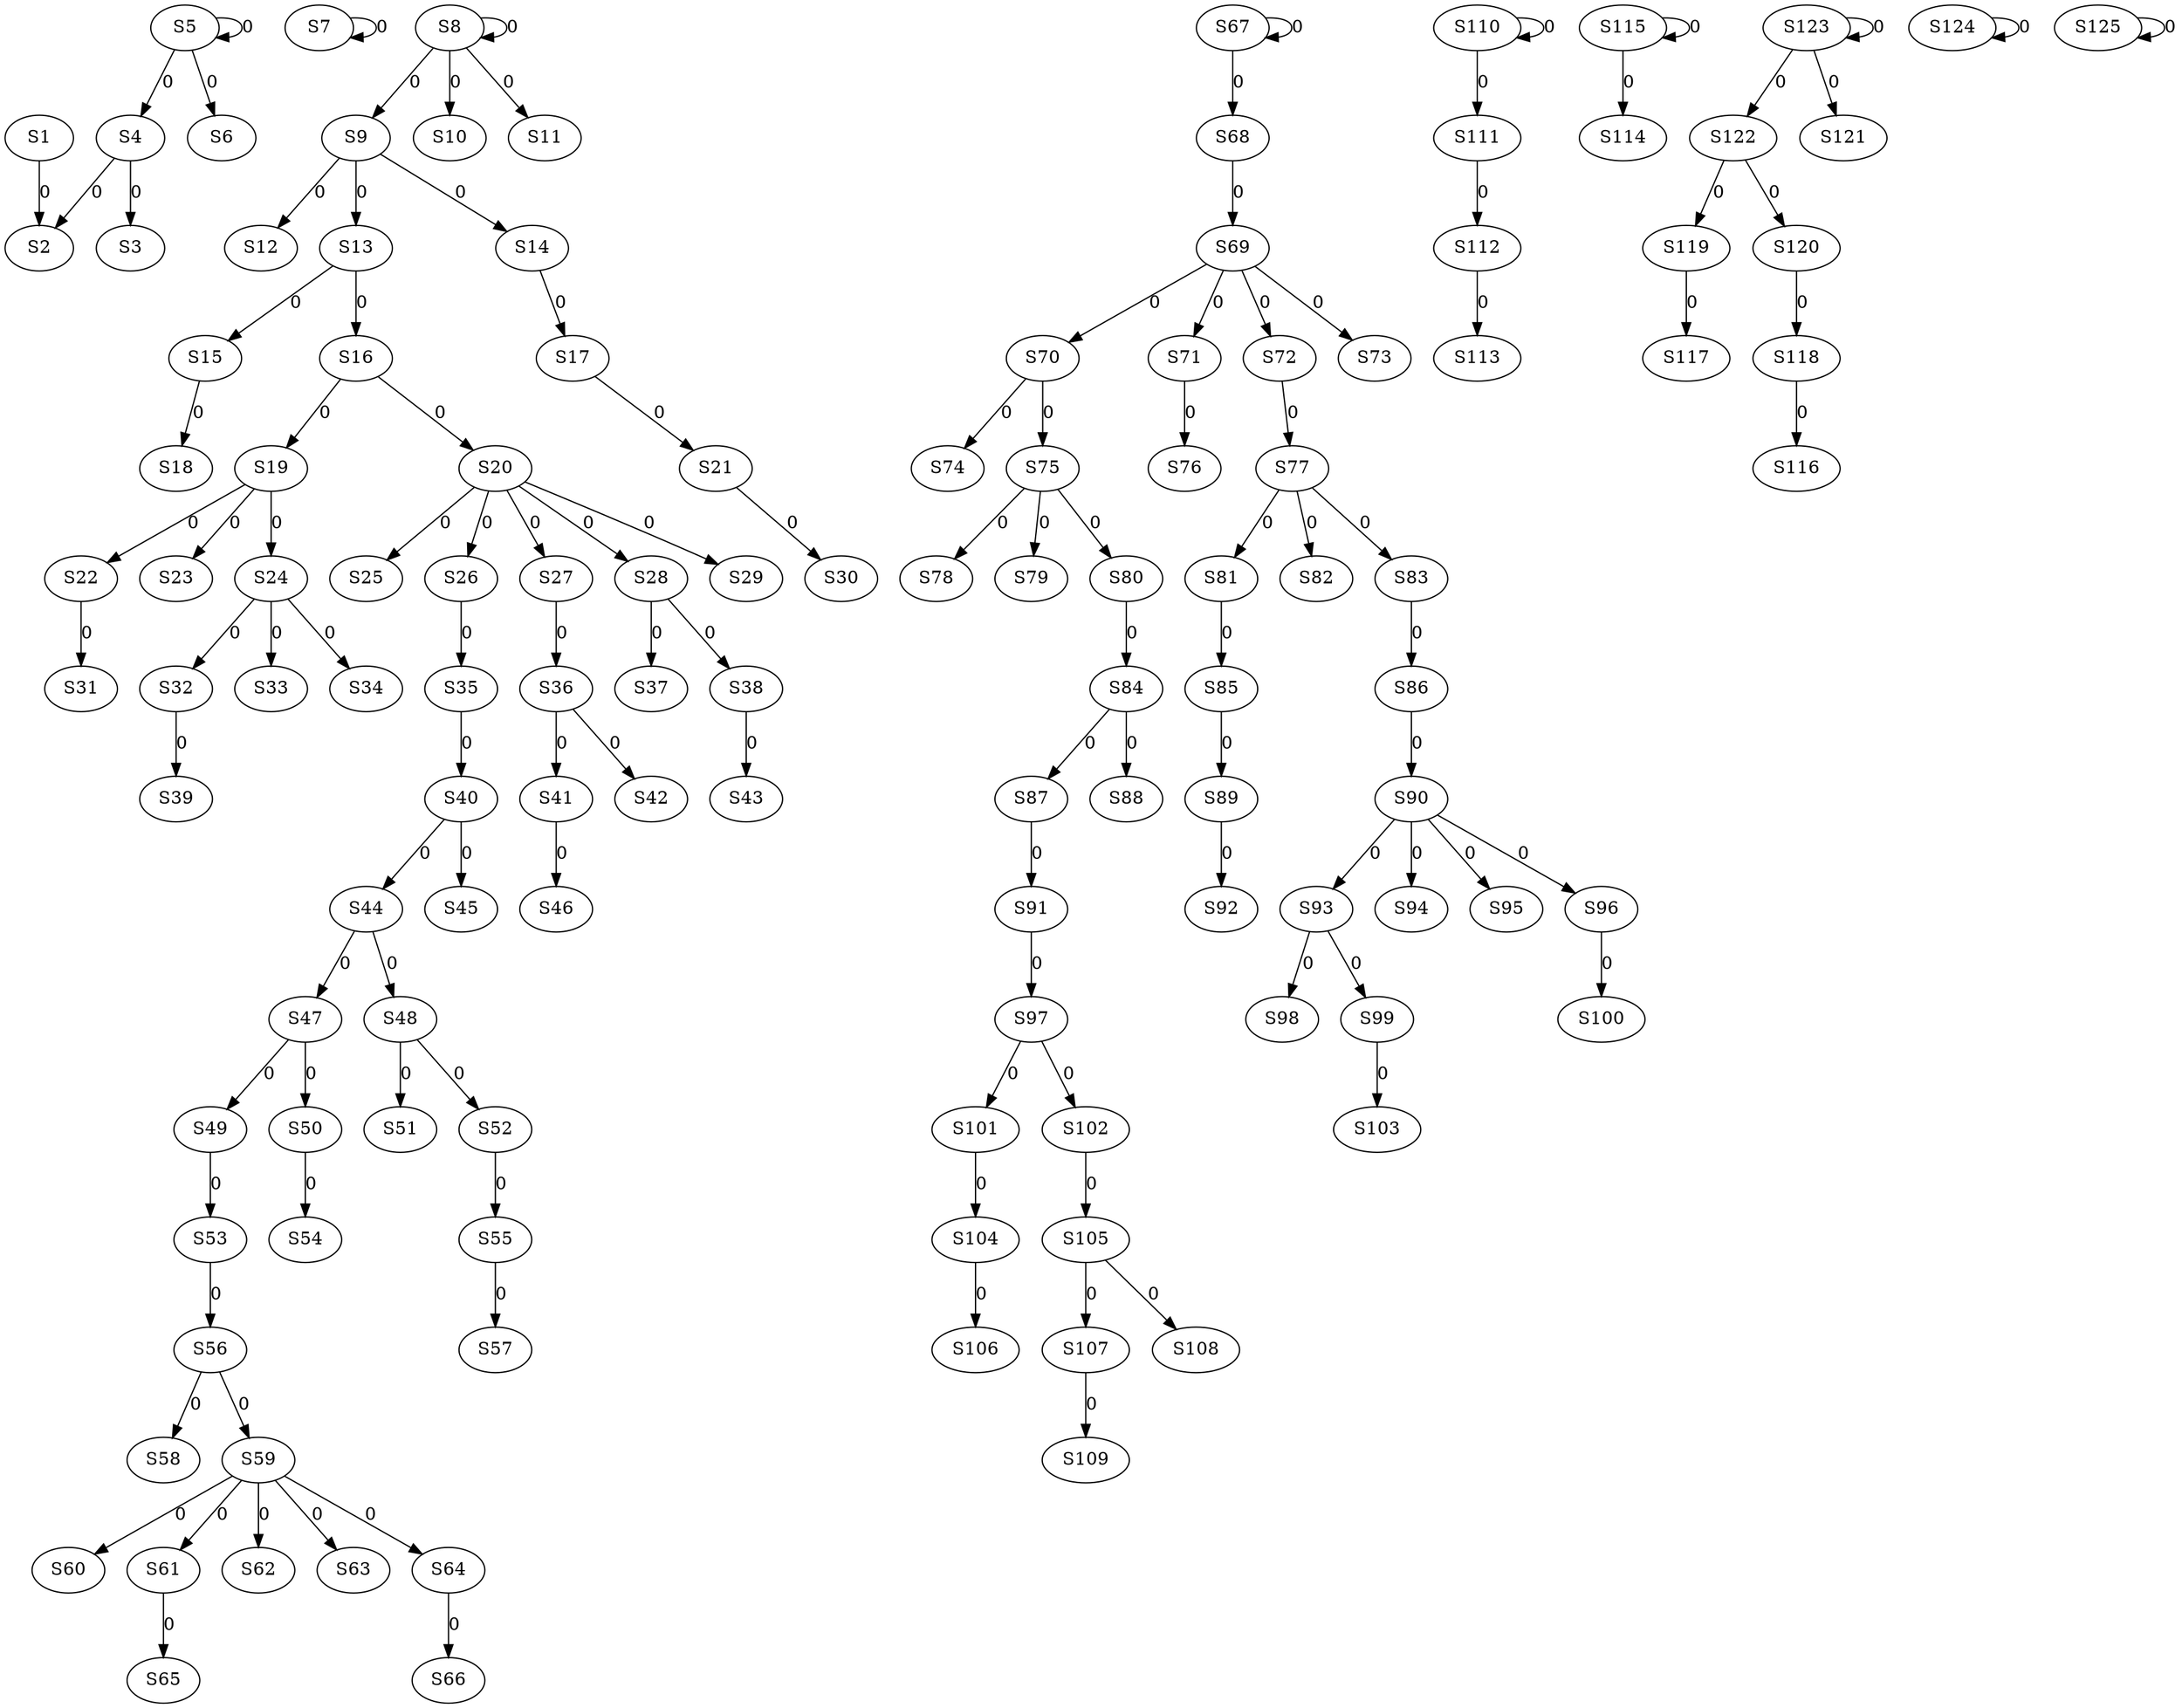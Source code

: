 strict digraph {
	S1 -> S2 [ label = 0 ];
	S4 -> S3 [ label = 0 ];
	S5 -> S4 [ label = 0 ];
	S5 -> S5 [ label = 0 ];
	S5 -> S6 [ label = 0 ];
	S7 -> S7 [ label = 0 ];
	S8 -> S8 [ label = 0 ];
	S8 -> S9 [ label = 0 ];
	S8 -> S10 [ label = 0 ];
	S8 -> S11 [ label = 0 ];
	S9 -> S12 [ label = 0 ];
	S9 -> S13 [ label = 0 ];
	S9 -> S14 [ label = 0 ];
	S13 -> S15 [ label = 0 ];
	S13 -> S16 [ label = 0 ];
	S14 -> S17 [ label = 0 ];
	S15 -> S18 [ label = 0 ];
	S16 -> S19 [ label = 0 ];
	S16 -> S20 [ label = 0 ];
	S17 -> S21 [ label = 0 ];
	S19 -> S22 [ label = 0 ];
	S19 -> S23 [ label = 0 ];
	S19 -> S24 [ label = 0 ];
	S20 -> S25 [ label = 0 ];
	S20 -> S26 [ label = 0 ];
	S20 -> S27 [ label = 0 ];
	S20 -> S28 [ label = 0 ];
	S20 -> S29 [ label = 0 ];
	S21 -> S30 [ label = 0 ];
	S22 -> S31 [ label = 0 ];
	S24 -> S32 [ label = 0 ];
	S24 -> S33 [ label = 0 ];
	S24 -> S34 [ label = 0 ];
	S26 -> S35 [ label = 0 ];
	S27 -> S36 [ label = 0 ];
	S28 -> S37 [ label = 0 ];
	S28 -> S38 [ label = 0 ];
	S32 -> S39 [ label = 0 ];
	S35 -> S40 [ label = 0 ];
	S36 -> S41 [ label = 0 ];
	S36 -> S42 [ label = 0 ];
	S38 -> S43 [ label = 0 ];
	S40 -> S44 [ label = 0 ];
	S40 -> S45 [ label = 0 ];
	S41 -> S46 [ label = 0 ];
	S44 -> S47 [ label = 0 ];
	S44 -> S48 [ label = 0 ];
	S47 -> S49 [ label = 0 ];
	S47 -> S50 [ label = 0 ];
	S48 -> S51 [ label = 0 ];
	S48 -> S52 [ label = 0 ];
	S49 -> S53 [ label = 0 ];
	S50 -> S54 [ label = 0 ];
	S52 -> S55 [ label = 0 ];
	S53 -> S56 [ label = 0 ];
	S55 -> S57 [ label = 0 ];
	S56 -> S58 [ label = 0 ];
	S56 -> S59 [ label = 0 ];
	S59 -> S60 [ label = 0 ];
	S59 -> S61 [ label = 0 ];
	S59 -> S62 [ label = 0 ];
	S59 -> S63 [ label = 0 ];
	S59 -> S64 [ label = 0 ];
	S61 -> S65 [ label = 0 ];
	S64 -> S66 [ label = 0 ];
	S67 -> S67 [ label = 0 ];
	S67 -> S68 [ label = 0 ];
	S68 -> S69 [ label = 0 ];
	S69 -> S70 [ label = 0 ];
	S69 -> S71 [ label = 0 ];
	S69 -> S72 [ label = 0 ];
	S69 -> S73 [ label = 0 ];
	S70 -> S74 [ label = 0 ];
	S70 -> S75 [ label = 0 ];
	S71 -> S76 [ label = 0 ];
	S72 -> S77 [ label = 0 ];
	S75 -> S78 [ label = 0 ];
	S75 -> S79 [ label = 0 ];
	S75 -> S80 [ label = 0 ];
	S77 -> S81 [ label = 0 ];
	S77 -> S82 [ label = 0 ];
	S77 -> S83 [ label = 0 ];
	S80 -> S84 [ label = 0 ];
	S81 -> S85 [ label = 0 ];
	S83 -> S86 [ label = 0 ];
	S84 -> S87 [ label = 0 ];
	S84 -> S88 [ label = 0 ];
	S85 -> S89 [ label = 0 ];
	S86 -> S90 [ label = 0 ];
	S87 -> S91 [ label = 0 ];
	S89 -> S92 [ label = 0 ];
	S90 -> S93 [ label = 0 ];
	S90 -> S94 [ label = 0 ];
	S90 -> S95 [ label = 0 ];
	S90 -> S96 [ label = 0 ];
	S91 -> S97 [ label = 0 ];
	S93 -> S98 [ label = 0 ];
	S93 -> S99 [ label = 0 ];
	S96 -> S100 [ label = 0 ];
	S97 -> S101 [ label = 0 ];
	S97 -> S102 [ label = 0 ];
	S99 -> S103 [ label = 0 ];
	S101 -> S104 [ label = 0 ];
	S102 -> S105 [ label = 0 ];
	S104 -> S106 [ label = 0 ];
	S105 -> S107 [ label = 0 ];
	S105 -> S108 [ label = 0 ];
	S107 -> S109 [ label = 0 ];
	S110 -> S110 [ label = 0 ];
	S110 -> S111 [ label = 0 ];
	S111 -> S112 [ label = 0 ];
	S112 -> S113 [ label = 0 ];
	S115 -> S114 [ label = 0 ];
	S115 -> S115 [ label = 0 ];
	S118 -> S116 [ label = 0 ];
	S119 -> S117 [ label = 0 ];
	S120 -> S118 [ label = 0 ];
	S122 -> S119 [ label = 0 ];
	S122 -> S120 [ label = 0 ];
	S123 -> S121 [ label = 0 ];
	S123 -> S122 [ label = 0 ];
	S123 -> S123 [ label = 0 ];
	S124 -> S124 [ label = 0 ];
	S125 -> S125 [ label = 0 ];
	S4 -> S2 [ label = 0 ];
}